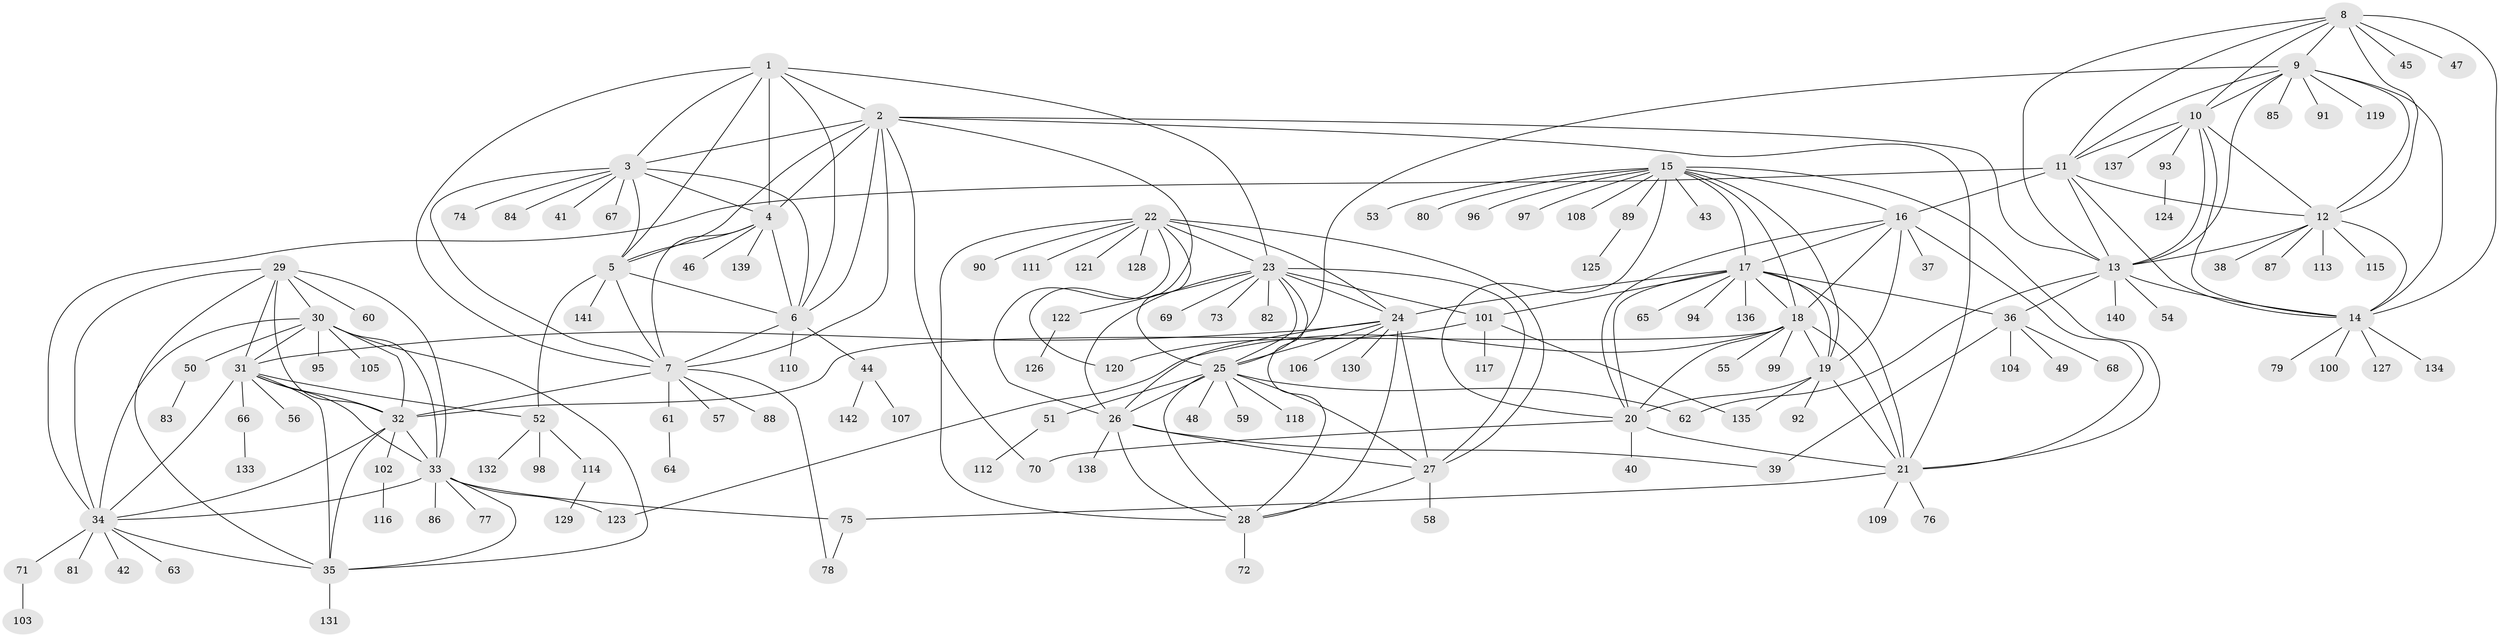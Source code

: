 // Generated by graph-tools (version 1.1) at 2025/15/03/09/25 04:15:58]
// undirected, 142 vertices, 233 edges
graph export_dot {
graph [start="1"]
  node [color=gray90,style=filled];
  1;
  2;
  3;
  4;
  5;
  6;
  7;
  8;
  9;
  10;
  11;
  12;
  13;
  14;
  15;
  16;
  17;
  18;
  19;
  20;
  21;
  22;
  23;
  24;
  25;
  26;
  27;
  28;
  29;
  30;
  31;
  32;
  33;
  34;
  35;
  36;
  37;
  38;
  39;
  40;
  41;
  42;
  43;
  44;
  45;
  46;
  47;
  48;
  49;
  50;
  51;
  52;
  53;
  54;
  55;
  56;
  57;
  58;
  59;
  60;
  61;
  62;
  63;
  64;
  65;
  66;
  67;
  68;
  69;
  70;
  71;
  72;
  73;
  74;
  75;
  76;
  77;
  78;
  79;
  80;
  81;
  82;
  83;
  84;
  85;
  86;
  87;
  88;
  89;
  90;
  91;
  92;
  93;
  94;
  95;
  96;
  97;
  98;
  99;
  100;
  101;
  102;
  103;
  104;
  105;
  106;
  107;
  108;
  109;
  110;
  111;
  112;
  113;
  114;
  115;
  116;
  117;
  118;
  119;
  120;
  121;
  122;
  123;
  124;
  125;
  126;
  127;
  128;
  129;
  130;
  131;
  132;
  133;
  134;
  135;
  136;
  137;
  138;
  139;
  140;
  141;
  142;
  1 -- 2;
  1 -- 3;
  1 -- 4;
  1 -- 5;
  1 -- 6;
  1 -- 7;
  1 -- 23;
  2 -- 3;
  2 -- 4;
  2 -- 5;
  2 -- 6;
  2 -- 7;
  2 -- 13;
  2 -- 21;
  2 -- 70;
  2 -- 120;
  3 -- 4;
  3 -- 5;
  3 -- 6;
  3 -- 7;
  3 -- 41;
  3 -- 67;
  3 -- 74;
  3 -- 84;
  4 -- 5;
  4 -- 6;
  4 -- 7;
  4 -- 46;
  4 -- 139;
  5 -- 6;
  5 -- 7;
  5 -- 52;
  5 -- 141;
  6 -- 7;
  6 -- 44;
  6 -- 110;
  7 -- 32;
  7 -- 57;
  7 -- 61;
  7 -- 78;
  7 -- 88;
  8 -- 9;
  8 -- 10;
  8 -- 11;
  8 -- 12;
  8 -- 13;
  8 -- 14;
  8 -- 45;
  8 -- 47;
  9 -- 10;
  9 -- 11;
  9 -- 12;
  9 -- 13;
  9 -- 14;
  9 -- 25;
  9 -- 85;
  9 -- 91;
  9 -- 119;
  10 -- 11;
  10 -- 12;
  10 -- 13;
  10 -- 14;
  10 -- 93;
  10 -- 137;
  11 -- 12;
  11 -- 13;
  11 -- 14;
  11 -- 16;
  11 -- 34;
  12 -- 13;
  12 -- 14;
  12 -- 38;
  12 -- 87;
  12 -- 113;
  12 -- 115;
  13 -- 14;
  13 -- 36;
  13 -- 54;
  13 -- 62;
  13 -- 140;
  14 -- 79;
  14 -- 100;
  14 -- 127;
  14 -- 134;
  15 -- 16;
  15 -- 17;
  15 -- 18;
  15 -- 19;
  15 -- 20;
  15 -- 21;
  15 -- 43;
  15 -- 53;
  15 -- 80;
  15 -- 89;
  15 -- 96;
  15 -- 97;
  15 -- 108;
  16 -- 17;
  16 -- 18;
  16 -- 19;
  16 -- 20;
  16 -- 21;
  16 -- 37;
  17 -- 18;
  17 -- 19;
  17 -- 20;
  17 -- 21;
  17 -- 24;
  17 -- 36;
  17 -- 65;
  17 -- 94;
  17 -- 101;
  17 -- 136;
  18 -- 19;
  18 -- 20;
  18 -- 21;
  18 -- 32;
  18 -- 55;
  18 -- 99;
  18 -- 123;
  19 -- 20;
  19 -- 21;
  19 -- 92;
  19 -- 135;
  20 -- 21;
  20 -- 40;
  20 -- 70;
  21 -- 75;
  21 -- 76;
  21 -- 109;
  22 -- 23;
  22 -- 24;
  22 -- 25;
  22 -- 26;
  22 -- 27;
  22 -- 28;
  22 -- 90;
  22 -- 111;
  22 -- 121;
  22 -- 128;
  23 -- 24;
  23 -- 25;
  23 -- 26;
  23 -- 27;
  23 -- 28;
  23 -- 69;
  23 -- 73;
  23 -- 82;
  23 -- 101;
  23 -- 122;
  24 -- 25;
  24 -- 26;
  24 -- 27;
  24 -- 28;
  24 -- 31;
  24 -- 106;
  24 -- 130;
  25 -- 26;
  25 -- 27;
  25 -- 28;
  25 -- 48;
  25 -- 51;
  25 -- 59;
  25 -- 62;
  25 -- 118;
  26 -- 27;
  26 -- 28;
  26 -- 39;
  26 -- 138;
  27 -- 28;
  27 -- 58;
  28 -- 72;
  29 -- 30;
  29 -- 31;
  29 -- 32;
  29 -- 33;
  29 -- 34;
  29 -- 35;
  29 -- 60;
  30 -- 31;
  30 -- 32;
  30 -- 33;
  30 -- 34;
  30 -- 35;
  30 -- 50;
  30 -- 95;
  30 -- 105;
  31 -- 32;
  31 -- 33;
  31 -- 34;
  31 -- 35;
  31 -- 52;
  31 -- 56;
  31 -- 66;
  32 -- 33;
  32 -- 34;
  32 -- 35;
  32 -- 102;
  33 -- 34;
  33 -- 35;
  33 -- 75;
  33 -- 77;
  33 -- 86;
  33 -- 123;
  34 -- 35;
  34 -- 42;
  34 -- 63;
  34 -- 71;
  34 -- 81;
  35 -- 131;
  36 -- 39;
  36 -- 49;
  36 -- 68;
  36 -- 104;
  44 -- 107;
  44 -- 142;
  50 -- 83;
  51 -- 112;
  52 -- 98;
  52 -- 114;
  52 -- 132;
  61 -- 64;
  66 -- 133;
  71 -- 103;
  75 -- 78;
  89 -- 125;
  93 -- 124;
  101 -- 117;
  101 -- 120;
  101 -- 135;
  102 -- 116;
  114 -- 129;
  122 -- 126;
}
